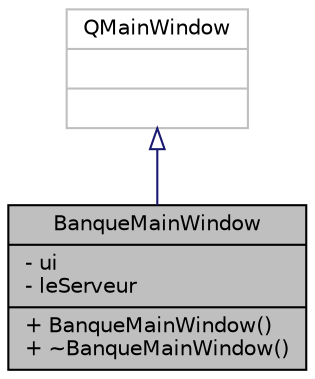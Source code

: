 digraph "BanqueMainWindow"
{
  edge [fontname="Helvetica",fontsize="10",labelfontname="Helvetica",labelfontsize="10"];
  node [fontname="Helvetica",fontsize="10",shape=record];
  Node0 [label="{BanqueMainWindow\n|- ui\l- leServeur\l|+ BanqueMainWindow()\l+ ~BanqueMainWindow()\l}",height=0.2,width=0.4,color="black", fillcolor="grey75", style="filled", fontcolor="black"];
  Node1 -> Node0 [dir="back",color="midnightblue",fontsize="10",style="solid",arrowtail="onormal",fontname="Helvetica"];
  Node1 [label="{QMainWindow\n||}",height=0.2,width=0.4,color="grey75", fillcolor="white", style="filled"];
}
